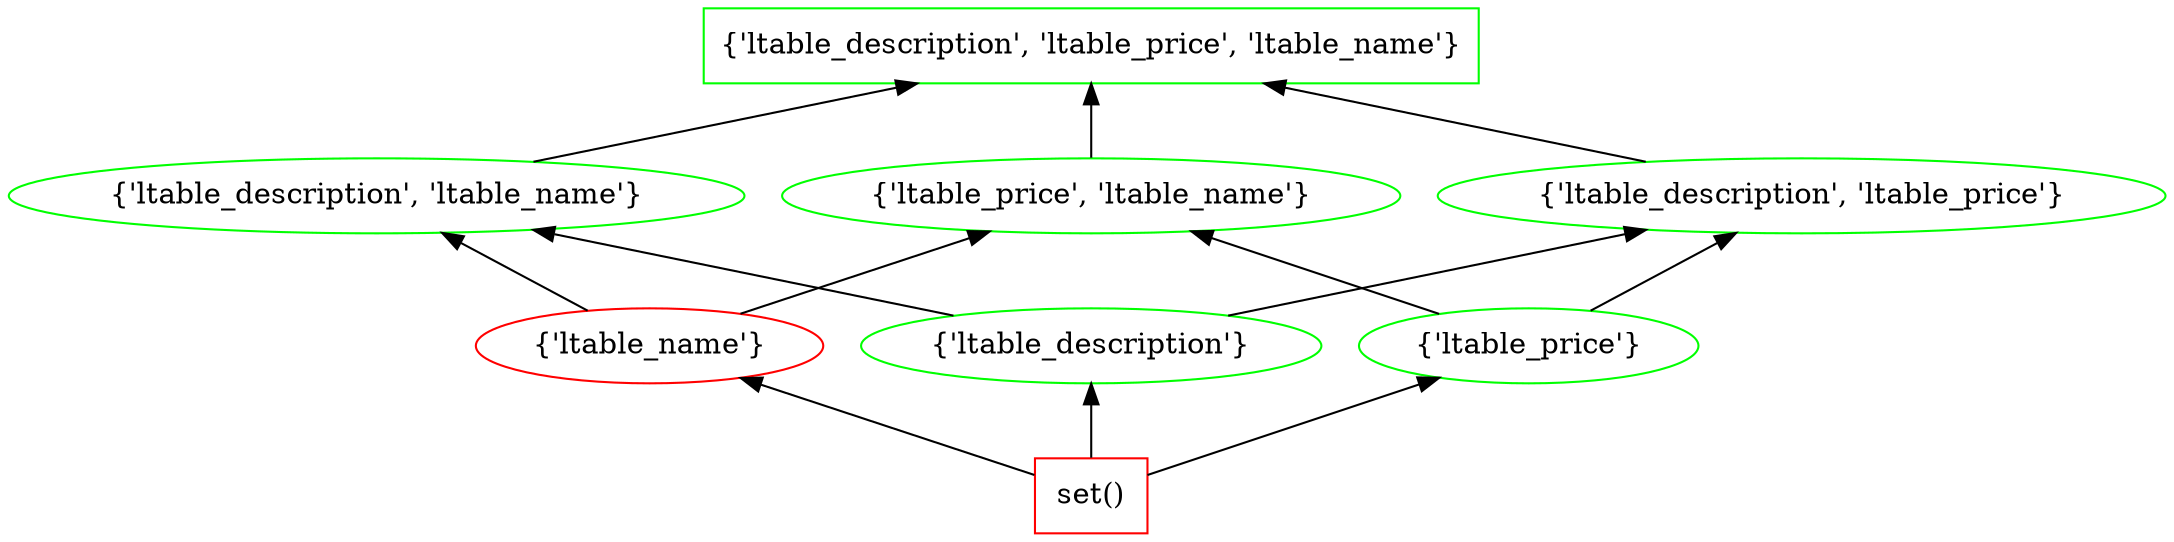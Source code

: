 digraph G {
splines="line"
rankdir=BT
"{'ltable_description', 'ltable_price', 'ltable_name'}" [shape=box];
"set()" [shape=box];
"set()" [color=red];
"set()" -> "{'ltable_name'}";
"set()" -> "{'ltable_description'}";
"set()" -> "{'ltable_price'}";
"{'ltable_name'}" [color=red];
"{'ltable_name'}" -> "{'ltable_description', 'ltable_name'}";
"{'ltable_name'}" -> "{'ltable_price', 'ltable_name'}";
"{'ltable_description'}" [color=green];
"{'ltable_description'}" -> "{'ltable_description', 'ltable_name'}";
"{'ltable_description'}" -> "{'ltable_description', 'ltable_price'}";
"{'ltable_price'}" [color=green];
"{'ltable_price'}" -> "{'ltable_price', 'ltable_name'}";
"{'ltable_price'}" -> "{'ltable_description', 'ltable_price'}";
"{'ltable_description', 'ltable_name'}" [color=green];
"{'ltable_description', 'ltable_name'}" -> "{'ltable_description', 'ltable_price', 'ltable_name'}";
"{'ltable_price', 'ltable_name'}" [color=green];
"{'ltable_price', 'ltable_name'}" -> "{'ltable_description', 'ltable_price', 'ltable_name'}";
"{'ltable_description', 'ltable_price'}" [color=green];
"{'ltable_description', 'ltable_price'}" -> "{'ltable_description', 'ltable_price', 'ltable_name'}";
"{'ltable_description', 'ltable_price', 'ltable_name'}" [color=green];
}